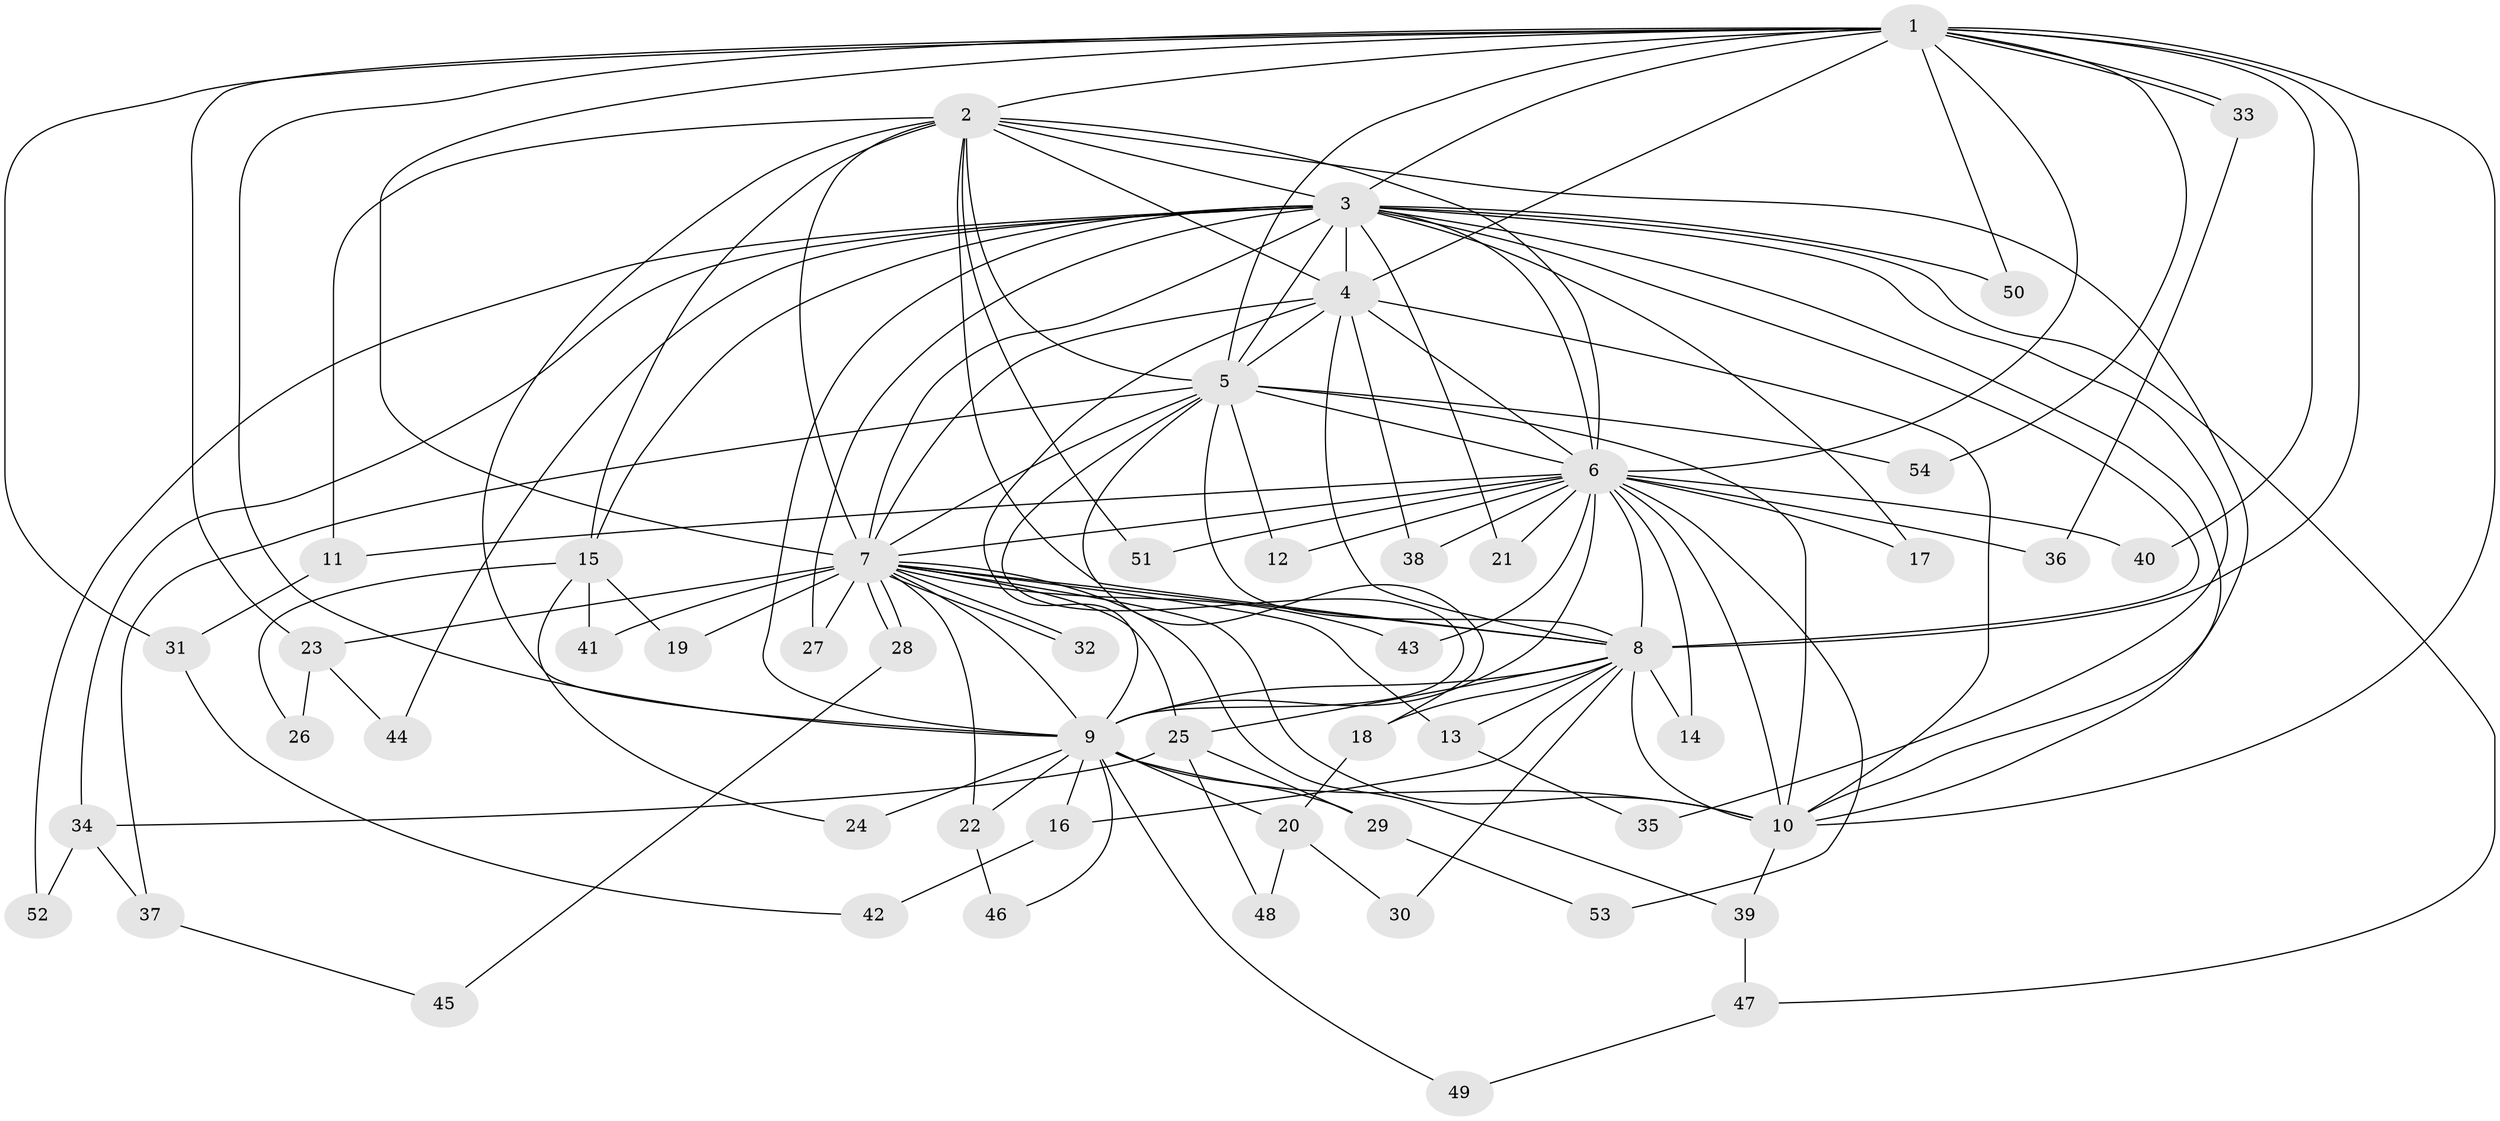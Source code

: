 // Generated by graph-tools (version 1.1) at 2025/46/03/09/25 04:46:36]
// undirected, 54 vertices, 133 edges
graph export_dot {
graph [start="1"]
  node [color=gray90,style=filled];
  1;
  2;
  3;
  4;
  5;
  6;
  7;
  8;
  9;
  10;
  11;
  12;
  13;
  14;
  15;
  16;
  17;
  18;
  19;
  20;
  21;
  22;
  23;
  24;
  25;
  26;
  27;
  28;
  29;
  30;
  31;
  32;
  33;
  34;
  35;
  36;
  37;
  38;
  39;
  40;
  41;
  42;
  43;
  44;
  45;
  46;
  47;
  48;
  49;
  50;
  51;
  52;
  53;
  54;
  1 -- 2;
  1 -- 3;
  1 -- 4;
  1 -- 5;
  1 -- 6;
  1 -- 7;
  1 -- 8;
  1 -- 9;
  1 -- 10;
  1 -- 23;
  1 -- 31;
  1 -- 33;
  1 -- 33;
  1 -- 40;
  1 -- 50;
  1 -- 54;
  2 -- 3;
  2 -- 4;
  2 -- 5;
  2 -- 6;
  2 -- 7;
  2 -- 8;
  2 -- 9;
  2 -- 10;
  2 -- 11;
  2 -- 15;
  2 -- 51;
  3 -- 4;
  3 -- 5;
  3 -- 6;
  3 -- 7;
  3 -- 8;
  3 -- 9;
  3 -- 10;
  3 -- 15;
  3 -- 17;
  3 -- 21;
  3 -- 27;
  3 -- 34;
  3 -- 35;
  3 -- 44;
  3 -- 47;
  3 -- 50;
  3 -- 52;
  4 -- 5;
  4 -- 6;
  4 -- 7;
  4 -- 8;
  4 -- 9;
  4 -- 10;
  4 -- 38;
  5 -- 6;
  5 -- 7;
  5 -- 8;
  5 -- 9;
  5 -- 10;
  5 -- 12;
  5 -- 18;
  5 -- 37;
  5 -- 54;
  6 -- 7;
  6 -- 8;
  6 -- 9;
  6 -- 10;
  6 -- 11;
  6 -- 12;
  6 -- 14;
  6 -- 17;
  6 -- 21;
  6 -- 36;
  6 -- 38;
  6 -- 40;
  6 -- 43;
  6 -- 51;
  6 -- 53;
  7 -- 8;
  7 -- 9;
  7 -- 10;
  7 -- 13;
  7 -- 19;
  7 -- 22;
  7 -- 23;
  7 -- 25;
  7 -- 27;
  7 -- 28;
  7 -- 28;
  7 -- 32;
  7 -- 32;
  7 -- 39;
  7 -- 41;
  7 -- 43;
  8 -- 9;
  8 -- 10;
  8 -- 13;
  8 -- 14;
  8 -- 16;
  8 -- 18;
  8 -- 25;
  8 -- 30;
  9 -- 10;
  9 -- 16;
  9 -- 20;
  9 -- 22;
  9 -- 24;
  9 -- 29;
  9 -- 46;
  9 -- 49;
  10 -- 39;
  11 -- 31;
  13 -- 35;
  15 -- 19;
  15 -- 24;
  15 -- 26;
  15 -- 41;
  16 -- 42;
  18 -- 20;
  20 -- 30;
  20 -- 48;
  22 -- 46;
  23 -- 26;
  23 -- 44;
  25 -- 29;
  25 -- 34;
  25 -- 48;
  28 -- 45;
  29 -- 53;
  31 -- 42;
  33 -- 36;
  34 -- 37;
  34 -- 52;
  37 -- 45;
  39 -- 47;
  47 -- 49;
}
